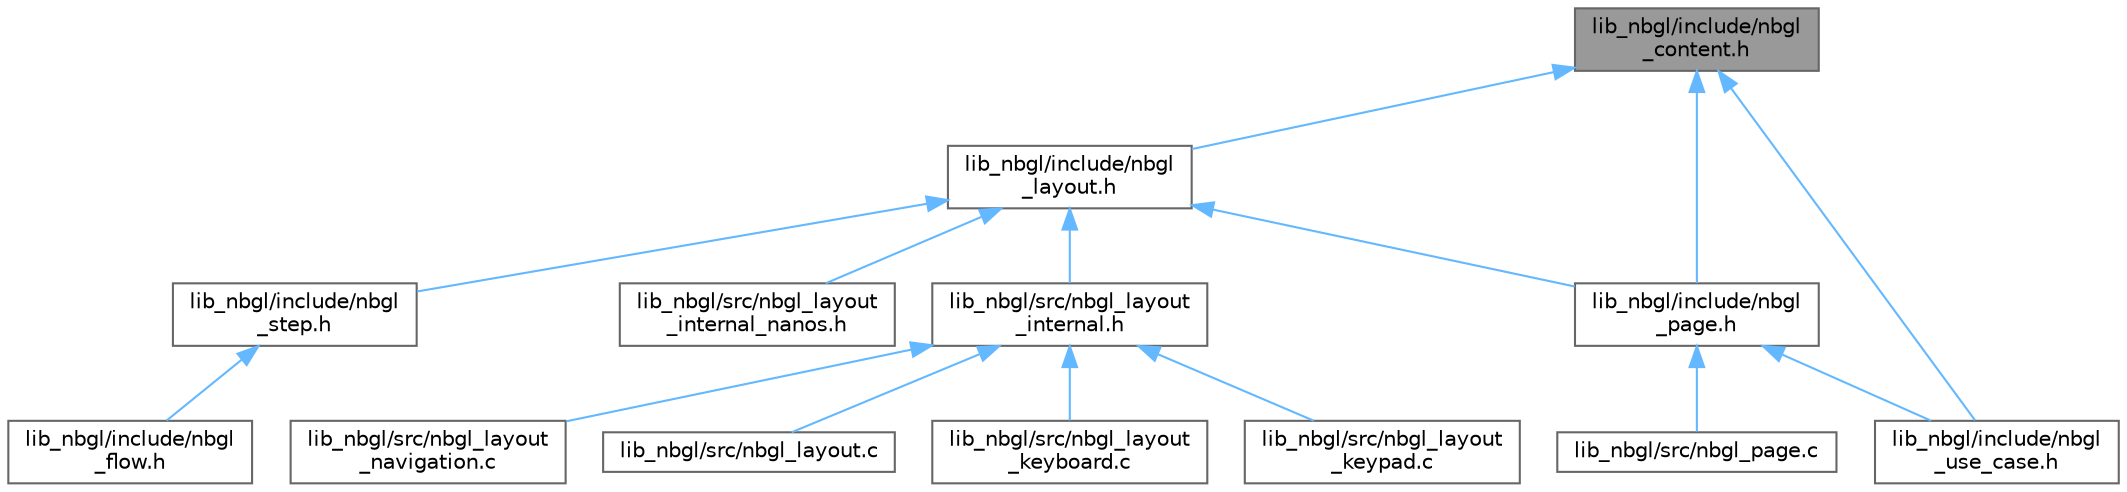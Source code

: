 digraph "lib_nbgl/include/nbgl_content.h"
{
 // LATEX_PDF_SIZE
  bgcolor="transparent";
  edge [fontname=Helvetica,fontsize=10,labelfontname=Helvetica,labelfontsize=10];
  node [fontname=Helvetica,fontsize=10,shape=box,height=0.2,width=0.4];
  Node1 [label="lib_nbgl/include/nbgl\l_content.h",height=0.2,width=0.4,color="gray40", fillcolor="grey60", style="filled", fontcolor="black",tooltip="common content for Graphical Library"];
  Node1 -> Node2 [dir="back",color="steelblue1",style="solid"];
  Node2 [label="lib_nbgl/include/nbgl\l_layout.h",height=0.2,width=0.4,color="grey40", fillcolor="white", style="filled",URL="$nbgl__layout_8h.html",tooltip="API of the Advanced BOLOS Graphical Library, for predefined layouts."];
  Node2 -> Node3 [dir="back",color="steelblue1",style="solid"];
  Node3 [label="lib_nbgl/include/nbgl\l_page.h",height=0.2,width=0.4,color="grey40", fillcolor="white", style="filled",URL="$nbgl__page_8h.html",tooltip="API of the Advanced BOLOS Graphical Library, for predefined pages."];
  Node3 -> Node4 [dir="back",color="steelblue1",style="solid"];
  Node4 [label="lib_nbgl/include/nbgl\l_use_case.h",height=0.2,width=0.4,color="grey40", fillcolor="white", style="filled",URL="$nbgl__use__case_8h.html",tooltip="API of the Advanced BOLOS Graphical Library, for typical application use-cases."];
  Node3 -> Node5 [dir="back",color="steelblue1",style="solid"];
  Node5 [label="lib_nbgl/src/nbgl_page.c",height=0.2,width=0.4,color="grey40", fillcolor="white", style="filled",URL="$nbgl__page_8c.html",tooltip="Implementation of predefined pages management for Applications."];
  Node2 -> Node6 [dir="back",color="steelblue1",style="solid"];
  Node6 [label="lib_nbgl/include/nbgl\l_step.h",height=0.2,width=0.4,color="grey40", fillcolor="white", style="filled",URL="$nbgl__step_8h.html",tooltip="Step construction API of NBGL."];
  Node6 -> Node7 [dir="back",color="steelblue1",style="solid"];
  Node7 [label="lib_nbgl/include/nbgl\l_flow.h",height=0.2,width=0.4,color="grey40", fillcolor="white", style="filled",URL="$nbgl__flow_8h.html",tooltip="Flow construction API of NBGL."];
  Node2 -> Node8 [dir="back",color="steelblue1",style="solid"];
  Node8 [label="lib_nbgl/src/nbgl_layout\l_internal.h",height=0.2,width=0.4,color="grey40", fillcolor="white", style="filled",URL="$nbgl__layout__internal_8h.html",tooltip="Internal functions/constants of NBGL layout layer."];
  Node8 -> Node9 [dir="back",color="steelblue1",style="solid"];
  Node9 [label="lib_nbgl/src/nbgl_layout.c",height=0.2,width=0.4,color="grey40", fillcolor="white", style="filled",URL="$nbgl__layout_8c.html",tooltip="Implementation of predefined layouts management for Applications."];
  Node8 -> Node10 [dir="back",color="steelblue1",style="solid"];
  Node10 [label="lib_nbgl/src/nbgl_layout\l_keyboard.c",height=0.2,width=0.4,color="grey40", fillcolor="white", style="filled",URL="$nbgl__layout__keyboard_8c.html",tooltip="Implementation of predefined keyboard related layouts management."];
  Node8 -> Node11 [dir="back",color="steelblue1",style="solid"];
  Node11 [label="lib_nbgl/src/nbgl_layout\l_keypad.c",height=0.2,width=0.4,color="grey40", fillcolor="white", style="filled",URL="$nbgl__layout__keypad_8c.html",tooltip="Implementation of keypad management of predefined layouts management for Applications."];
  Node8 -> Node12 [dir="back",color="steelblue1",style="solid"];
  Node12 [label="lib_nbgl/src/nbgl_layout\l_navigation.c",height=0.2,width=0.4,color="grey40", fillcolor="white", style="filled",URL="$nbgl__layout__navigation_8c.html",tooltip="The construction of a navigation bar with buttons super-object."];
  Node2 -> Node13 [dir="back",color="steelblue1",style="solid"];
  Node13 [label="lib_nbgl/src/nbgl_layout\l_internal_nanos.h",height=0.2,width=0.4,color="grey40", fillcolor="white", style="filled",URL="$nbgl__layout__internal__nanos_8h.html",tooltip="Internal functions/constants of NBGL layout layer."];
  Node1 -> Node3 [dir="back",color="steelblue1",style="solid"];
  Node1 -> Node4 [dir="back",color="steelblue1",style="solid"];
}
